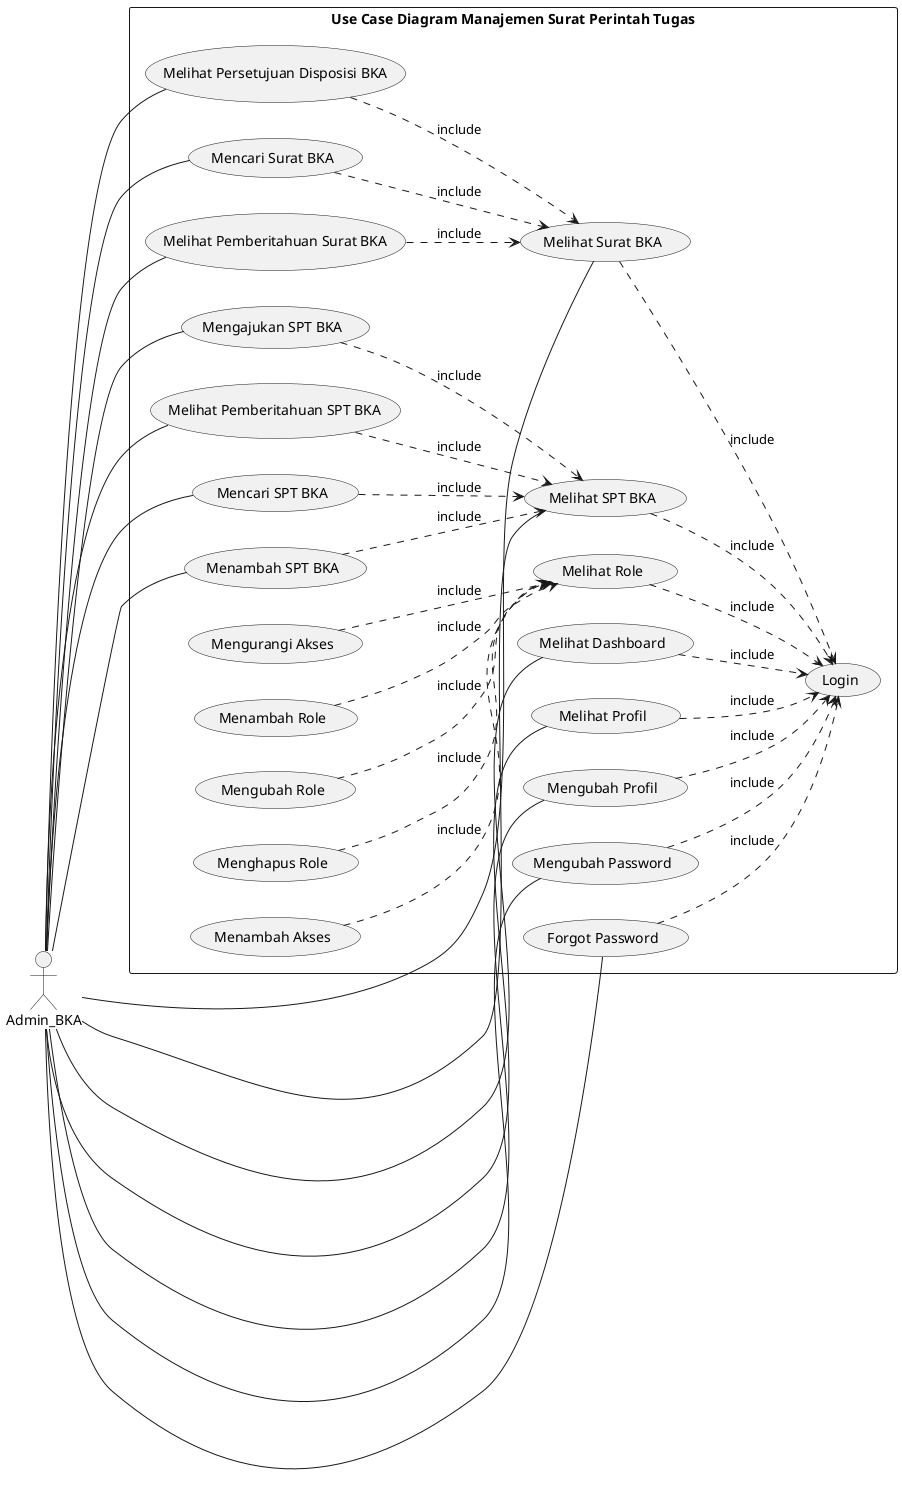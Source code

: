 @startuml UsecaseMSPT
Left to Right Direction
skinParam packageStyle rectangle

actor Admin_BKA

rectangle "Use Case Diagram Manajemen Surat Perintah Tugas"{


    Admin_BKA -- (Melihat Dashboard)
    Admin_BKA -- (Melihat Profil)
    Admin_BKA -- (Mengubah Profil)
    Admin_BKA-- (Mengubah Password)
    Admin_BKA -- (Forgot Password)
    Admin_BKA -- (Melihat Surat BKA)
    Admin_BKA -- (Melihat Persetujuan Disposisi BKA)
    Admin_BKA -- (Menambah SPT BKA)
    Admin_BKA -- (Melihat SPT BKA)
    Admin_BKA -- (Mengajukan SPT BKA)
    Admin_BKA -- (Mencari Surat BKA)
    Admin_BKA -- (Mencari SPT BKA)
    Admin_BKA -- (Melihat Pemberitahuan Surat BKA)
    Admin_BKA -- (Melihat Pemberitahuan SPT BKA)

    
    (Melihat Dashboard)..> (Login) : include
    (Melihat Profil)..> (Login) : include
    (Mengubah Profil)..> (Login) : include
    (Mengubah Password)..> (Login) : include
    (Forgot Password)..> (Login) : include
    (Melihat Role)..> (Login) : include
    (Menambah Role)..> (Melihat Role) : include
    (Mengubah Role)..> (Melihat Role) : include
    (Menghapus Role)..> (Melihat Role) : include
    (Menambah Akses)..> (Melihat Role) : include
    (Mengurangi Akses)..> (Melihat Role) : include

    (Melihat Surat BKA)..> (Login) : include
    (Melihat Persetujuan Disposisi BKA)..> (Melihat Surat BKA) : include
    (Menambah SPT BKA)..> (Melihat SPT BKA) : include
    (Melihat SPT BKA)..> (Login) : include
    (Mengajukan SPT BKA)..> (Melihat SPT BKA) : include
    (Mencari Surat BKA)..> (Melihat Surat BKA) : include
    (Mencari SPT BKA)..> (Melihat SPT BKA) : include
    (Melihat Pemberitahuan Surat BKA)..> (Melihat Surat BKA) : include
    (Melihat Pemberitahuan SPT BKA)..> (Melihat SPT BKA) : include

}

@enduml